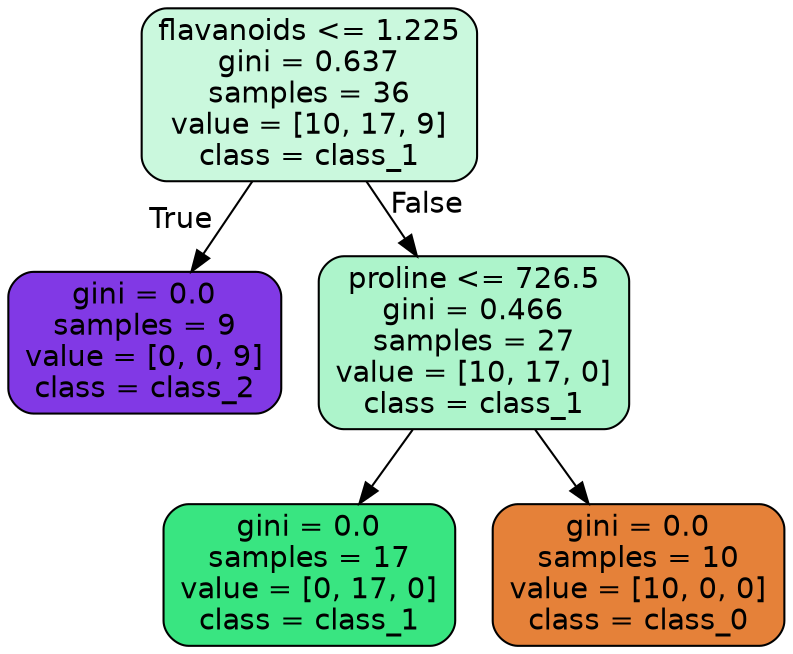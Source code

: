 digraph Tree {
node [shape=box, style="filled, rounded", color="black", fontname=helvetica] ;
edge [fontname=helvetica] ;
0 [label="flavanoids <= 1.225\ngini = 0.637\nsamples = 36\nvalue = [10, 17, 9]\nclass = class_1", fillcolor="#caf8dd"] ;
1 [label="gini = 0.0\nsamples = 9\nvalue = [0, 0, 9]\nclass = class_2", fillcolor="#8139e5"] ;
0 -> 1 [labeldistance=2.5, labelangle=45, headlabel="True"] ;
2 [label="proline <= 726.5\ngini = 0.466\nsamples = 27\nvalue = [10, 17, 0]\nclass = class_1", fillcolor="#adf4cb"] ;
0 -> 2 [labeldistance=2.5, labelangle=-45, headlabel="False"] ;
3 [label="gini = 0.0\nsamples = 17\nvalue = [0, 17, 0]\nclass = class_1", fillcolor="#39e581"] ;
2 -> 3 ;
4 [label="gini = 0.0\nsamples = 10\nvalue = [10, 0, 0]\nclass = class_0", fillcolor="#e58139"] ;
2 -> 4 ;
}